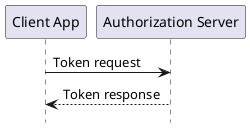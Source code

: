 @startuml
skinparam sequenceMessageAlign left
skinparam shadowing false
hide footbox
participant "Client App" as App
participant "Authorization Server" as Server
App -> Server : Token request
App <-- Server : Token response
@enduml
